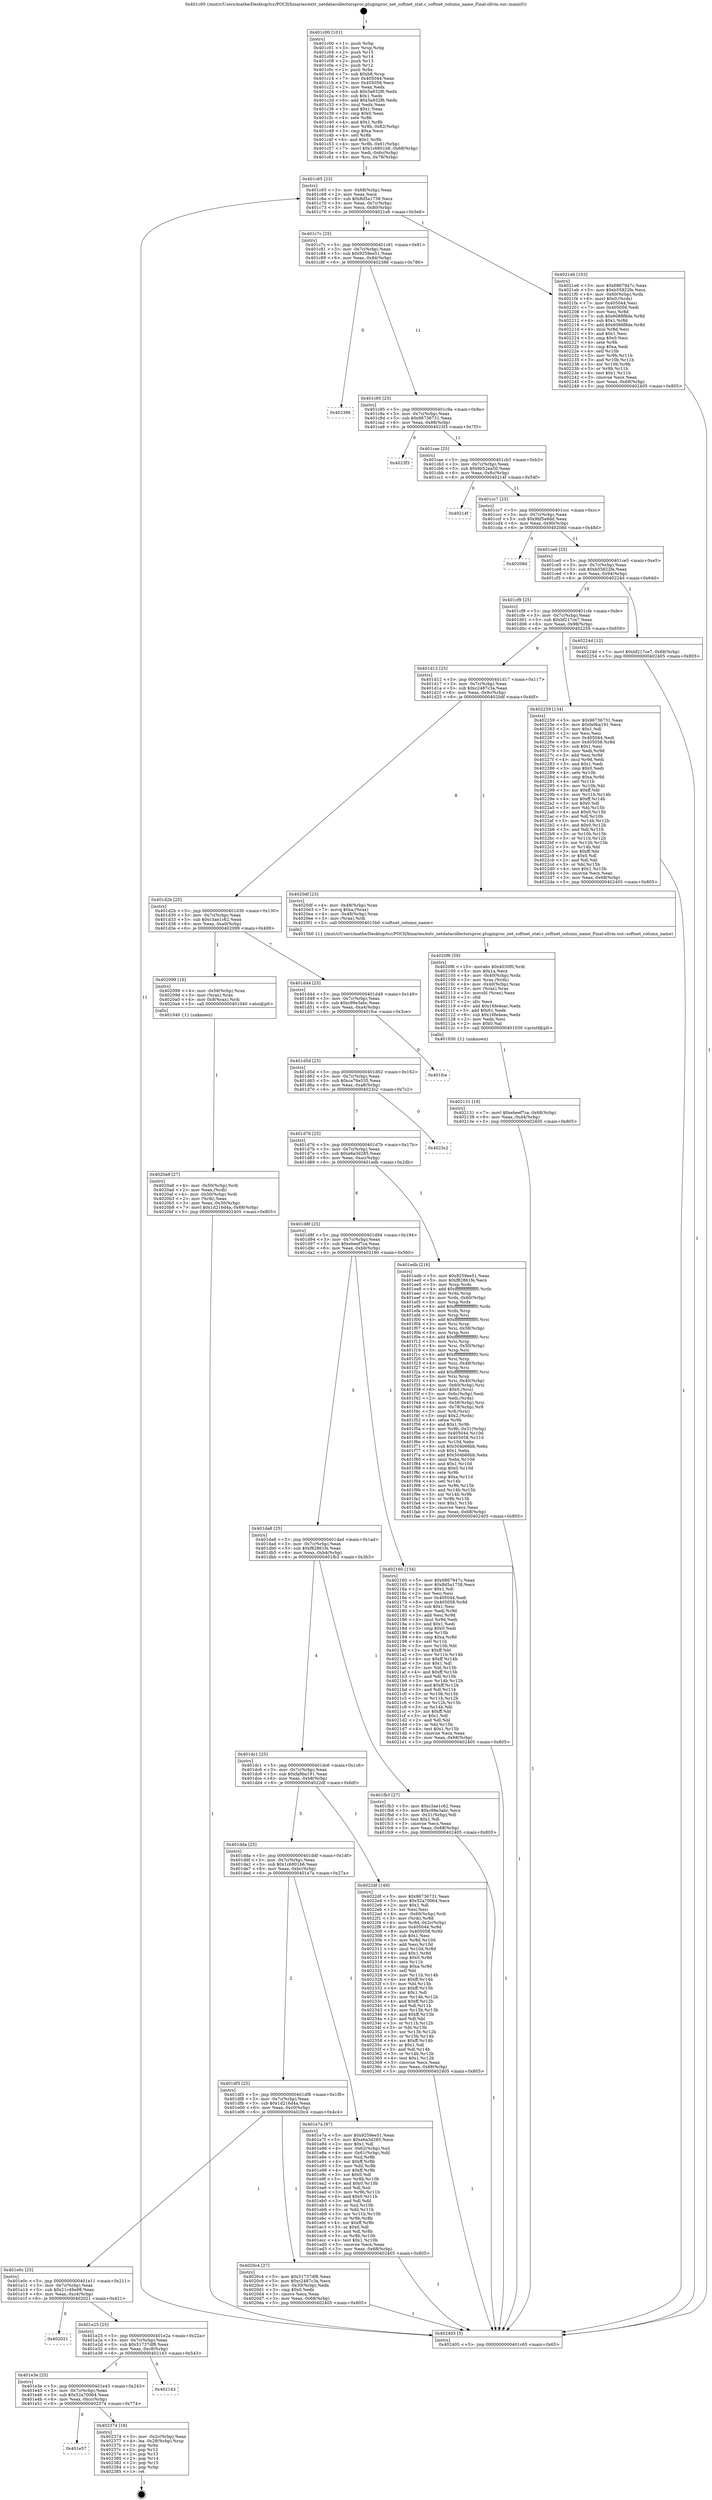 digraph "0x401c00" {
  label = "0x401c00 (/mnt/c/Users/mathe/Desktop/tcc/POCII/binaries/extr_netdatacollectorsproc.pluginproc_net_softnet_stat.c_softnet_column_name_Final-ollvm.out::main(0))"
  labelloc = "t"
  node[shape=record]

  Entry [label="",width=0.3,height=0.3,shape=circle,fillcolor=black,style=filled]
  "0x401c65" [label="{
     0x401c65 [23]\l
     | [instrs]\l
     &nbsp;&nbsp;0x401c65 \<+3\>: mov -0x68(%rbp),%eax\l
     &nbsp;&nbsp;0x401c68 \<+2\>: mov %eax,%ecx\l
     &nbsp;&nbsp;0x401c6a \<+6\>: sub $0x8d5a1738,%ecx\l
     &nbsp;&nbsp;0x401c70 \<+3\>: mov %eax,-0x7c(%rbp)\l
     &nbsp;&nbsp;0x401c73 \<+3\>: mov %ecx,-0x80(%rbp)\l
     &nbsp;&nbsp;0x401c76 \<+6\>: je 00000000004021e6 \<main+0x5e6\>\l
  }"]
  "0x4021e6" [label="{
     0x4021e6 [103]\l
     | [instrs]\l
     &nbsp;&nbsp;0x4021e6 \<+5\>: mov $0x6867947c,%eax\l
     &nbsp;&nbsp;0x4021eb \<+5\>: mov $0xb55822fe,%ecx\l
     &nbsp;&nbsp;0x4021f0 \<+4\>: mov -0x60(%rbp),%rdx\l
     &nbsp;&nbsp;0x4021f4 \<+6\>: movl $0x0,(%rdx)\l
     &nbsp;&nbsp;0x4021fa \<+7\>: mov 0x405044,%esi\l
     &nbsp;&nbsp;0x402201 \<+7\>: mov 0x405058,%edi\l
     &nbsp;&nbsp;0x402208 \<+3\>: mov %esi,%r8d\l
     &nbsp;&nbsp;0x40220b \<+7\>: sub $0x6088f8de,%r8d\l
     &nbsp;&nbsp;0x402212 \<+4\>: sub $0x1,%r8d\l
     &nbsp;&nbsp;0x402216 \<+7\>: add $0x6088f8de,%r8d\l
     &nbsp;&nbsp;0x40221d \<+4\>: imul %r8d,%esi\l
     &nbsp;&nbsp;0x402221 \<+3\>: and $0x1,%esi\l
     &nbsp;&nbsp;0x402224 \<+3\>: cmp $0x0,%esi\l
     &nbsp;&nbsp;0x402227 \<+4\>: sete %r9b\l
     &nbsp;&nbsp;0x40222b \<+3\>: cmp $0xa,%edi\l
     &nbsp;&nbsp;0x40222e \<+4\>: setl %r10b\l
     &nbsp;&nbsp;0x402232 \<+3\>: mov %r9b,%r11b\l
     &nbsp;&nbsp;0x402235 \<+3\>: and %r10b,%r11b\l
     &nbsp;&nbsp;0x402238 \<+3\>: xor %r10b,%r9b\l
     &nbsp;&nbsp;0x40223b \<+3\>: or %r9b,%r11b\l
     &nbsp;&nbsp;0x40223e \<+4\>: test $0x1,%r11b\l
     &nbsp;&nbsp;0x402242 \<+3\>: cmovne %ecx,%eax\l
     &nbsp;&nbsp;0x402245 \<+3\>: mov %eax,-0x68(%rbp)\l
     &nbsp;&nbsp;0x402248 \<+5\>: jmp 0000000000402405 \<main+0x805\>\l
  }"]
  "0x401c7c" [label="{
     0x401c7c [25]\l
     | [instrs]\l
     &nbsp;&nbsp;0x401c7c \<+5\>: jmp 0000000000401c81 \<main+0x81\>\l
     &nbsp;&nbsp;0x401c81 \<+3\>: mov -0x7c(%rbp),%eax\l
     &nbsp;&nbsp;0x401c84 \<+5\>: sub $0x9259ee51,%eax\l
     &nbsp;&nbsp;0x401c89 \<+6\>: mov %eax,-0x84(%rbp)\l
     &nbsp;&nbsp;0x401c8f \<+6\>: je 0000000000402386 \<main+0x786\>\l
  }"]
  Exit [label="",width=0.3,height=0.3,shape=circle,fillcolor=black,style=filled,peripheries=2]
  "0x402386" [label="{
     0x402386\l
  }", style=dashed]
  "0x401c95" [label="{
     0x401c95 [25]\l
     | [instrs]\l
     &nbsp;&nbsp;0x401c95 \<+5\>: jmp 0000000000401c9a \<main+0x9a\>\l
     &nbsp;&nbsp;0x401c9a \<+3\>: mov -0x7c(%rbp),%eax\l
     &nbsp;&nbsp;0x401c9d \<+5\>: sub $0x96736731,%eax\l
     &nbsp;&nbsp;0x401ca2 \<+6\>: mov %eax,-0x88(%rbp)\l
     &nbsp;&nbsp;0x401ca8 \<+6\>: je 00000000004023f3 \<main+0x7f3\>\l
  }"]
  "0x401e57" [label="{
     0x401e57\l
  }", style=dashed]
  "0x4023f3" [label="{
     0x4023f3\l
  }", style=dashed]
  "0x401cae" [label="{
     0x401cae [25]\l
     | [instrs]\l
     &nbsp;&nbsp;0x401cae \<+5\>: jmp 0000000000401cb3 \<main+0xb3\>\l
     &nbsp;&nbsp;0x401cb3 \<+3\>: mov -0x7c(%rbp),%eax\l
     &nbsp;&nbsp;0x401cb6 \<+5\>: sub $0x9b52ea50,%eax\l
     &nbsp;&nbsp;0x401cbb \<+6\>: mov %eax,-0x8c(%rbp)\l
     &nbsp;&nbsp;0x401cc1 \<+6\>: je 000000000040214f \<main+0x54f\>\l
  }"]
  "0x402374" [label="{
     0x402374 [18]\l
     | [instrs]\l
     &nbsp;&nbsp;0x402374 \<+3\>: mov -0x2c(%rbp),%eax\l
     &nbsp;&nbsp;0x402377 \<+4\>: lea -0x28(%rbp),%rsp\l
     &nbsp;&nbsp;0x40237b \<+1\>: pop %rbx\l
     &nbsp;&nbsp;0x40237c \<+2\>: pop %r12\l
     &nbsp;&nbsp;0x40237e \<+2\>: pop %r13\l
     &nbsp;&nbsp;0x402380 \<+2\>: pop %r14\l
     &nbsp;&nbsp;0x402382 \<+2\>: pop %r15\l
     &nbsp;&nbsp;0x402384 \<+1\>: pop %rbp\l
     &nbsp;&nbsp;0x402385 \<+1\>: ret\l
  }"]
  "0x40214f" [label="{
     0x40214f\l
  }", style=dashed]
  "0x401cc7" [label="{
     0x401cc7 [25]\l
     | [instrs]\l
     &nbsp;&nbsp;0x401cc7 \<+5\>: jmp 0000000000401ccc \<main+0xcc\>\l
     &nbsp;&nbsp;0x401ccc \<+3\>: mov -0x7c(%rbp),%eax\l
     &nbsp;&nbsp;0x401ccf \<+5\>: sub $0x9bf5a9dd,%eax\l
     &nbsp;&nbsp;0x401cd4 \<+6\>: mov %eax,-0x90(%rbp)\l
     &nbsp;&nbsp;0x401cda \<+6\>: je 000000000040208d \<main+0x48d\>\l
  }"]
  "0x401e3e" [label="{
     0x401e3e [25]\l
     | [instrs]\l
     &nbsp;&nbsp;0x401e3e \<+5\>: jmp 0000000000401e43 \<main+0x243\>\l
     &nbsp;&nbsp;0x401e43 \<+3\>: mov -0x7c(%rbp),%eax\l
     &nbsp;&nbsp;0x401e46 \<+5\>: sub $0x52a70064,%eax\l
     &nbsp;&nbsp;0x401e4b \<+6\>: mov %eax,-0xcc(%rbp)\l
     &nbsp;&nbsp;0x401e51 \<+6\>: je 0000000000402374 \<main+0x774\>\l
  }"]
  "0x40208d" [label="{
     0x40208d\l
  }", style=dashed]
  "0x401ce0" [label="{
     0x401ce0 [25]\l
     | [instrs]\l
     &nbsp;&nbsp;0x401ce0 \<+5\>: jmp 0000000000401ce5 \<main+0xe5\>\l
     &nbsp;&nbsp;0x401ce5 \<+3\>: mov -0x7c(%rbp),%eax\l
     &nbsp;&nbsp;0x401ce8 \<+5\>: sub $0xb55822fe,%eax\l
     &nbsp;&nbsp;0x401ced \<+6\>: mov %eax,-0x94(%rbp)\l
     &nbsp;&nbsp;0x401cf3 \<+6\>: je 000000000040224d \<main+0x64d\>\l
  }"]
  "0x402143" [label="{
     0x402143\l
  }", style=dashed]
  "0x40224d" [label="{
     0x40224d [12]\l
     | [instrs]\l
     &nbsp;&nbsp;0x40224d \<+7\>: movl $0xbf217ce7,-0x68(%rbp)\l
     &nbsp;&nbsp;0x402254 \<+5\>: jmp 0000000000402405 \<main+0x805\>\l
  }"]
  "0x401cf9" [label="{
     0x401cf9 [25]\l
     | [instrs]\l
     &nbsp;&nbsp;0x401cf9 \<+5\>: jmp 0000000000401cfe \<main+0xfe\>\l
     &nbsp;&nbsp;0x401cfe \<+3\>: mov -0x7c(%rbp),%eax\l
     &nbsp;&nbsp;0x401d01 \<+5\>: sub $0xbf217ce7,%eax\l
     &nbsp;&nbsp;0x401d06 \<+6\>: mov %eax,-0x98(%rbp)\l
     &nbsp;&nbsp;0x401d0c \<+6\>: je 0000000000402259 \<main+0x659\>\l
  }"]
  "0x401e25" [label="{
     0x401e25 [25]\l
     | [instrs]\l
     &nbsp;&nbsp;0x401e25 \<+5\>: jmp 0000000000401e2a \<main+0x22a\>\l
     &nbsp;&nbsp;0x401e2a \<+3\>: mov -0x7c(%rbp),%eax\l
     &nbsp;&nbsp;0x401e2d \<+5\>: sub $0x51737df8,%eax\l
     &nbsp;&nbsp;0x401e32 \<+6\>: mov %eax,-0xc8(%rbp)\l
     &nbsp;&nbsp;0x401e38 \<+6\>: je 0000000000402143 \<main+0x543\>\l
  }"]
  "0x402259" [label="{
     0x402259 [134]\l
     | [instrs]\l
     &nbsp;&nbsp;0x402259 \<+5\>: mov $0x96736731,%eax\l
     &nbsp;&nbsp;0x40225e \<+5\>: mov $0xfa9ba191,%ecx\l
     &nbsp;&nbsp;0x402263 \<+2\>: mov $0x1,%dl\l
     &nbsp;&nbsp;0x402265 \<+2\>: xor %esi,%esi\l
     &nbsp;&nbsp;0x402267 \<+7\>: mov 0x405044,%edi\l
     &nbsp;&nbsp;0x40226e \<+8\>: mov 0x405058,%r8d\l
     &nbsp;&nbsp;0x402276 \<+3\>: sub $0x1,%esi\l
     &nbsp;&nbsp;0x402279 \<+3\>: mov %edi,%r9d\l
     &nbsp;&nbsp;0x40227c \<+3\>: add %esi,%r9d\l
     &nbsp;&nbsp;0x40227f \<+4\>: imul %r9d,%edi\l
     &nbsp;&nbsp;0x402283 \<+3\>: and $0x1,%edi\l
     &nbsp;&nbsp;0x402286 \<+3\>: cmp $0x0,%edi\l
     &nbsp;&nbsp;0x402289 \<+4\>: sete %r10b\l
     &nbsp;&nbsp;0x40228d \<+4\>: cmp $0xa,%r8d\l
     &nbsp;&nbsp;0x402291 \<+4\>: setl %r11b\l
     &nbsp;&nbsp;0x402295 \<+3\>: mov %r10b,%bl\l
     &nbsp;&nbsp;0x402298 \<+3\>: xor $0xff,%bl\l
     &nbsp;&nbsp;0x40229b \<+3\>: mov %r11b,%r14b\l
     &nbsp;&nbsp;0x40229e \<+4\>: xor $0xff,%r14b\l
     &nbsp;&nbsp;0x4022a2 \<+3\>: xor $0x0,%dl\l
     &nbsp;&nbsp;0x4022a5 \<+3\>: mov %bl,%r15b\l
     &nbsp;&nbsp;0x4022a8 \<+4\>: and $0x0,%r15b\l
     &nbsp;&nbsp;0x4022ac \<+3\>: and %dl,%r10b\l
     &nbsp;&nbsp;0x4022af \<+3\>: mov %r14b,%r12b\l
     &nbsp;&nbsp;0x4022b2 \<+4\>: and $0x0,%r12b\l
     &nbsp;&nbsp;0x4022b6 \<+3\>: and %dl,%r11b\l
     &nbsp;&nbsp;0x4022b9 \<+3\>: or %r10b,%r15b\l
     &nbsp;&nbsp;0x4022bc \<+3\>: or %r11b,%r12b\l
     &nbsp;&nbsp;0x4022bf \<+3\>: xor %r12b,%r15b\l
     &nbsp;&nbsp;0x4022c2 \<+3\>: or %r14b,%bl\l
     &nbsp;&nbsp;0x4022c5 \<+3\>: xor $0xff,%bl\l
     &nbsp;&nbsp;0x4022c8 \<+3\>: or $0x0,%dl\l
     &nbsp;&nbsp;0x4022cb \<+2\>: and %dl,%bl\l
     &nbsp;&nbsp;0x4022cd \<+3\>: or %bl,%r15b\l
     &nbsp;&nbsp;0x4022d0 \<+4\>: test $0x1,%r15b\l
     &nbsp;&nbsp;0x4022d4 \<+3\>: cmovne %ecx,%eax\l
     &nbsp;&nbsp;0x4022d7 \<+3\>: mov %eax,-0x68(%rbp)\l
     &nbsp;&nbsp;0x4022da \<+5\>: jmp 0000000000402405 \<main+0x805\>\l
  }"]
  "0x401d12" [label="{
     0x401d12 [25]\l
     | [instrs]\l
     &nbsp;&nbsp;0x401d12 \<+5\>: jmp 0000000000401d17 \<main+0x117\>\l
     &nbsp;&nbsp;0x401d17 \<+3\>: mov -0x7c(%rbp),%eax\l
     &nbsp;&nbsp;0x401d1a \<+5\>: sub $0xc2487c3a,%eax\l
     &nbsp;&nbsp;0x401d1f \<+6\>: mov %eax,-0x9c(%rbp)\l
     &nbsp;&nbsp;0x401d25 \<+6\>: je 00000000004020df \<main+0x4df\>\l
  }"]
  "0x402021" [label="{
     0x402021\l
  }", style=dashed]
  "0x4020df" [label="{
     0x4020df [23]\l
     | [instrs]\l
     &nbsp;&nbsp;0x4020df \<+4\>: mov -0x48(%rbp),%rax\l
     &nbsp;&nbsp;0x4020e3 \<+7\>: movq $0xa,(%rax)\l
     &nbsp;&nbsp;0x4020ea \<+4\>: mov -0x48(%rbp),%rax\l
     &nbsp;&nbsp;0x4020ee \<+3\>: mov (%rax),%rdi\l
     &nbsp;&nbsp;0x4020f1 \<+5\>: call 00000000004015b0 \<softnet_column_name\>\l
     | [calls]\l
     &nbsp;&nbsp;0x4015b0 \{1\} (/mnt/c/Users/mathe/Desktop/tcc/POCII/binaries/extr_netdatacollectorsproc.pluginproc_net_softnet_stat.c_softnet_column_name_Final-ollvm.out::softnet_column_name)\l
  }"]
  "0x401d2b" [label="{
     0x401d2b [25]\l
     | [instrs]\l
     &nbsp;&nbsp;0x401d2b \<+5\>: jmp 0000000000401d30 \<main+0x130\>\l
     &nbsp;&nbsp;0x401d30 \<+3\>: mov -0x7c(%rbp),%eax\l
     &nbsp;&nbsp;0x401d33 \<+5\>: sub $0xc3ae1c62,%eax\l
     &nbsp;&nbsp;0x401d38 \<+6\>: mov %eax,-0xa0(%rbp)\l
     &nbsp;&nbsp;0x401d3e \<+6\>: je 0000000000402099 \<main+0x499\>\l
  }"]
  "0x402131" [label="{
     0x402131 [18]\l
     | [instrs]\l
     &nbsp;&nbsp;0x402131 \<+7\>: movl $0xebeef7ca,-0x68(%rbp)\l
     &nbsp;&nbsp;0x402138 \<+6\>: mov %eax,-0xd4(%rbp)\l
     &nbsp;&nbsp;0x40213e \<+5\>: jmp 0000000000402405 \<main+0x805\>\l
  }"]
  "0x402099" [label="{
     0x402099 [16]\l
     | [instrs]\l
     &nbsp;&nbsp;0x402099 \<+4\>: mov -0x58(%rbp),%rax\l
     &nbsp;&nbsp;0x40209d \<+3\>: mov (%rax),%rax\l
     &nbsp;&nbsp;0x4020a0 \<+4\>: mov 0x8(%rax),%rdi\l
     &nbsp;&nbsp;0x4020a4 \<+5\>: call 0000000000401040 \<atoi@plt\>\l
     | [calls]\l
     &nbsp;&nbsp;0x401040 \{1\} (unknown)\l
  }"]
  "0x401d44" [label="{
     0x401d44 [25]\l
     | [instrs]\l
     &nbsp;&nbsp;0x401d44 \<+5\>: jmp 0000000000401d49 \<main+0x149\>\l
     &nbsp;&nbsp;0x401d49 \<+3\>: mov -0x7c(%rbp),%eax\l
     &nbsp;&nbsp;0x401d4c \<+5\>: sub $0xc99e3abc,%eax\l
     &nbsp;&nbsp;0x401d51 \<+6\>: mov %eax,-0xa4(%rbp)\l
     &nbsp;&nbsp;0x401d57 \<+6\>: je 0000000000401fce \<main+0x3ce\>\l
  }"]
  "0x4020f6" [label="{
     0x4020f6 [59]\l
     | [instrs]\l
     &nbsp;&nbsp;0x4020f6 \<+10\>: movabs $0x4030f0,%rdi\l
     &nbsp;&nbsp;0x402100 \<+5\>: mov $0x1a,%ecx\l
     &nbsp;&nbsp;0x402105 \<+4\>: mov -0x40(%rbp),%rdx\l
     &nbsp;&nbsp;0x402109 \<+3\>: mov %rax,(%rdx)\l
     &nbsp;&nbsp;0x40210c \<+4\>: mov -0x40(%rbp),%rax\l
     &nbsp;&nbsp;0x402110 \<+3\>: mov (%rax),%rax\l
     &nbsp;&nbsp;0x402113 \<+3\>: movsbl (%rax),%eax\l
     &nbsp;&nbsp;0x402116 \<+1\>: cltd\l
     &nbsp;&nbsp;0x402117 \<+2\>: idiv %ecx\l
     &nbsp;&nbsp;0x402119 \<+6\>: add $0x16fe4eac,%edx\l
     &nbsp;&nbsp;0x40211f \<+3\>: add $0x61,%edx\l
     &nbsp;&nbsp;0x402122 \<+6\>: sub $0x16fe4eac,%edx\l
     &nbsp;&nbsp;0x402128 \<+2\>: mov %edx,%esi\l
     &nbsp;&nbsp;0x40212a \<+2\>: mov $0x0,%al\l
     &nbsp;&nbsp;0x40212c \<+5\>: call 0000000000401030 \<printf@plt\>\l
     | [calls]\l
     &nbsp;&nbsp;0x401030 \{1\} (unknown)\l
  }"]
  "0x401fce" [label="{
     0x401fce\l
  }", style=dashed]
  "0x401d5d" [label="{
     0x401d5d [25]\l
     | [instrs]\l
     &nbsp;&nbsp;0x401d5d \<+5\>: jmp 0000000000401d62 \<main+0x162\>\l
     &nbsp;&nbsp;0x401d62 \<+3\>: mov -0x7c(%rbp),%eax\l
     &nbsp;&nbsp;0x401d65 \<+5\>: sub $0xca79a535,%eax\l
     &nbsp;&nbsp;0x401d6a \<+6\>: mov %eax,-0xa8(%rbp)\l
     &nbsp;&nbsp;0x401d70 \<+6\>: je 00000000004023c2 \<main+0x7c2\>\l
  }"]
  "0x401e0c" [label="{
     0x401e0c [25]\l
     | [instrs]\l
     &nbsp;&nbsp;0x401e0c \<+5\>: jmp 0000000000401e11 \<main+0x211\>\l
     &nbsp;&nbsp;0x401e11 \<+3\>: mov -0x7c(%rbp),%eax\l
     &nbsp;&nbsp;0x401e14 \<+5\>: sub $0x21c49a98,%eax\l
     &nbsp;&nbsp;0x401e19 \<+6\>: mov %eax,-0xc4(%rbp)\l
     &nbsp;&nbsp;0x401e1f \<+6\>: je 0000000000402021 \<main+0x421\>\l
  }"]
  "0x4023c2" [label="{
     0x4023c2\l
  }", style=dashed]
  "0x401d76" [label="{
     0x401d76 [25]\l
     | [instrs]\l
     &nbsp;&nbsp;0x401d76 \<+5\>: jmp 0000000000401d7b \<main+0x17b\>\l
     &nbsp;&nbsp;0x401d7b \<+3\>: mov -0x7c(%rbp),%eax\l
     &nbsp;&nbsp;0x401d7e \<+5\>: sub $0xe6a3d285,%eax\l
     &nbsp;&nbsp;0x401d83 \<+6\>: mov %eax,-0xac(%rbp)\l
     &nbsp;&nbsp;0x401d89 \<+6\>: je 0000000000401edb \<main+0x2db\>\l
  }"]
  "0x4020c4" [label="{
     0x4020c4 [27]\l
     | [instrs]\l
     &nbsp;&nbsp;0x4020c4 \<+5\>: mov $0x51737df8,%eax\l
     &nbsp;&nbsp;0x4020c9 \<+5\>: mov $0xc2487c3a,%ecx\l
     &nbsp;&nbsp;0x4020ce \<+3\>: mov -0x30(%rbp),%edx\l
     &nbsp;&nbsp;0x4020d1 \<+3\>: cmp $0x0,%edx\l
     &nbsp;&nbsp;0x4020d4 \<+3\>: cmove %ecx,%eax\l
     &nbsp;&nbsp;0x4020d7 \<+3\>: mov %eax,-0x68(%rbp)\l
     &nbsp;&nbsp;0x4020da \<+5\>: jmp 0000000000402405 \<main+0x805\>\l
  }"]
  "0x401edb" [label="{
     0x401edb [216]\l
     | [instrs]\l
     &nbsp;&nbsp;0x401edb \<+5\>: mov $0x9259ee51,%eax\l
     &nbsp;&nbsp;0x401ee0 \<+5\>: mov $0xf82861fe,%ecx\l
     &nbsp;&nbsp;0x401ee5 \<+3\>: mov %rsp,%rdx\l
     &nbsp;&nbsp;0x401ee8 \<+4\>: add $0xfffffffffffffff0,%rdx\l
     &nbsp;&nbsp;0x401eec \<+3\>: mov %rdx,%rsp\l
     &nbsp;&nbsp;0x401eef \<+4\>: mov %rdx,-0x60(%rbp)\l
     &nbsp;&nbsp;0x401ef3 \<+3\>: mov %rsp,%rdx\l
     &nbsp;&nbsp;0x401ef6 \<+4\>: add $0xfffffffffffffff0,%rdx\l
     &nbsp;&nbsp;0x401efa \<+3\>: mov %rdx,%rsp\l
     &nbsp;&nbsp;0x401efd \<+3\>: mov %rsp,%rsi\l
     &nbsp;&nbsp;0x401f00 \<+4\>: add $0xfffffffffffffff0,%rsi\l
     &nbsp;&nbsp;0x401f04 \<+3\>: mov %rsi,%rsp\l
     &nbsp;&nbsp;0x401f07 \<+4\>: mov %rsi,-0x58(%rbp)\l
     &nbsp;&nbsp;0x401f0b \<+3\>: mov %rsp,%rsi\l
     &nbsp;&nbsp;0x401f0e \<+4\>: add $0xfffffffffffffff0,%rsi\l
     &nbsp;&nbsp;0x401f12 \<+3\>: mov %rsi,%rsp\l
     &nbsp;&nbsp;0x401f15 \<+4\>: mov %rsi,-0x50(%rbp)\l
     &nbsp;&nbsp;0x401f19 \<+3\>: mov %rsp,%rsi\l
     &nbsp;&nbsp;0x401f1c \<+4\>: add $0xfffffffffffffff0,%rsi\l
     &nbsp;&nbsp;0x401f20 \<+3\>: mov %rsi,%rsp\l
     &nbsp;&nbsp;0x401f23 \<+4\>: mov %rsi,-0x48(%rbp)\l
     &nbsp;&nbsp;0x401f27 \<+3\>: mov %rsp,%rsi\l
     &nbsp;&nbsp;0x401f2a \<+4\>: add $0xfffffffffffffff0,%rsi\l
     &nbsp;&nbsp;0x401f2e \<+3\>: mov %rsi,%rsp\l
     &nbsp;&nbsp;0x401f31 \<+4\>: mov %rsi,-0x40(%rbp)\l
     &nbsp;&nbsp;0x401f35 \<+4\>: mov -0x60(%rbp),%rsi\l
     &nbsp;&nbsp;0x401f39 \<+6\>: movl $0x0,(%rsi)\l
     &nbsp;&nbsp;0x401f3f \<+3\>: mov -0x6c(%rbp),%edi\l
     &nbsp;&nbsp;0x401f42 \<+2\>: mov %edi,(%rdx)\l
     &nbsp;&nbsp;0x401f44 \<+4\>: mov -0x58(%rbp),%rsi\l
     &nbsp;&nbsp;0x401f48 \<+4\>: mov -0x78(%rbp),%r8\l
     &nbsp;&nbsp;0x401f4c \<+3\>: mov %r8,(%rsi)\l
     &nbsp;&nbsp;0x401f4f \<+3\>: cmpl $0x2,(%rdx)\l
     &nbsp;&nbsp;0x401f52 \<+4\>: setne %r9b\l
     &nbsp;&nbsp;0x401f56 \<+4\>: and $0x1,%r9b\l
     &nbsp;&nbsp;0x401f5a \<+4\>: mov %r9b,-0x31(%rbp)\l
     &nbsp;&nbsp;0x401f5e \<+8\>: mov 0x405044,%r10d\l
     &nbsp;&nbsp;0x401f66 \<+8\>: mov 0x405058,%r11d\l
     &nbsp;&nbsp;0x401f6e \<+3\>: mov %r10d,%ebx\l
     &nbsp;&nbsp;0x401f71 \<+6\>: sub $0x504b66bb,%ebx\l
     &nbsp;&nbsp;0x401f77 \<+3\>: sub $0x1,%ebx\l
     &nbsp;&nbsp;0x401f7a \<+6\>: add $0x504b66bb,%ebx\l
     &nbsp;&nbsp;0x401f80 \<+4\>: imul %ebx,%r10d\l
     &nbsp;&nbsp;0x401f84 \<+4\>: and $0x1,%r10d\l
     &nbsp;&nbsp;0x401f88 \<+4\>: cmp $0x0,%r10d\l
     &nbsp;&nbsp;0x401f8c \<+4\>: sete %r9b\l
     &nbsp;&nbsp;0x401f90 \<+4\>: cmp $0xa,%r11d\l
     &nbsp;&nbsp;0x401f94 \<+4\>: setl %r14b\l
     &nbsp;&nbsp;0x401f98 \<+3\>: mov %r9b,%r15b\l
     &nbsp;&nbsp;0x401f9b \<+3\>: and %r14b,%r15b\l
     &nbsp;&nbsp;0x401f9e \<+3\>: xor %r14b,%r9b\l
     &nbsp;&nbsp;0x401fa1 \<+3\>: or %r9b,%r15b\l
     &nbsp;&nbsp;0x401fa4 \<+4\>: test $0x1,%r15b\l
     &nbsp;&nbsp;0x401fa8 \<+3\>: cmovne %ecx,%eax\l
     &nbsp;&nbsp;0x401fab \<+3\>: mov %eax,-0x68(%rbp)\l
     &nbsp;&nbsp;0x401fae \<+5\>: jmp 0000000000402405 \<main+0x805\>\l
  }"]
  "0x401d8f" [label="{
     0x401d8f [25]\l
     | [instrs]\l
     &nbsp;&nbsp;0x401d8f \<+5\>: jmp 0000000000401d94 \<main+0x194\>\l
     &nbsp;&nbsp;0x401d94 \<+3\>: mov -0x7c(%rbp),%eax\l
     &nbsp;&nbsp;0x401d97 \<+5\>: sub $0xebeef7ca,%eax\l
     &nbsp;&nbsp;0x401d9c \<+6\>: mov %eax,-0xb0(%rbp)\l
     &nbsp;&nbsp;0x401da2 \<+6\>: je 0000000000402160 \<main+0x560\>\l
  }"]
  "0x4020a9" [label="{
     0x4020a9 [27]\l
     | [instrs]\l
     &nbsp;&nbsp;0x4020a9 \<+4\>: mov -0x50(%rbp),%rdi\l
     &nbsp;&nbsp;0x4020ad \<+2\>: mov %eax,(%rdi)\l
     &nbsp;&nbsp;0x4020af \<+4\>: mov -0x50(%rbp),%rdi\l
     &nbsp;&nbsp;0x4020b3 \<+2\>: mov (%rdi),%eax\l
     &nbsp;&nbsp;0x4020b5 \<+3\>: mov %eax,-0x30(%rbp)\l
     &nbsp;&nbsp;0x4020b8 \<+7\>: movl $0x1d216d4a,-0x68(%rbp)\l
     &nbsp;&nbsp;0x4020bf \<+5\>: jmp 0000000000402405 \<main+0x805\>\l
  }"]
  "0x402160" [label="{
     0x402160 [134]\l
     | [instrs]\l
     &nbsp;&nbsp;0x402160 \<+5\>: mov $0x6867947c,%eax\l
     &nbsp;&nbsp;0x402165 \<+5\>: mov $0x8d5a1738,%ecx\l
     &nbsp;&nbsp;0x40216a \<+2\>: mov $0x1,%dl\l
     &nbsp;&nbsp;0x40216c \<+2\>: xor %esi,%esi\l
     &nbsp;&nbsp;0x40216e \<+7\>: mov 0x405044,%edi\l
     &nbsp;&nbsp;0x402175 \<+8\>: mov 0x405058,%r8d\l
     &nbsp;&nbsp;0x40217d \<+3\>: sub $0x1,%esi\l
     &nbsp;&nbsp;0x402180 \<+3\>: mov %edi,%r9d\l
     &nbsp;&nbsp;0x402183 \<+3\>: add %esi,%r9d\l
     &nbsp;&nbsp;0x402186 \<+4\>: imul %r9d,%edi\l
     &nbsp;&nbsp;0x40218a \<+3\>: and $0x1,%edi\l
     &nbsp;&nbsp;0x40218d \<+3\>: cmp $0x0,%edi\l
     &nbsp;&nbsp;0x402190 \<+4\>: sete %r10b\l
     &nbsp;&nbsp;0x402194 \<+4\>: cmp $0xa,%r8d\l
     &nbsp;&nbsp;0x402198 \<+4\>: setl %r11b\l
     &nbsp;&nbsp;0x40219c \<+3\>: mov %r10b,%bl\l
     &nbsp;&nbsp;0x40219f \<+3\>: xor $0xff,%bl\l
     &nbsp;&nbsp;0x4021a2 \<+3\>: mov %r11b,%r14b\l
     &nbsp;&nbsp;0x4021a5 \<+4\>: xor $0xff,%r14b\l
     &nbsp;&nbsp;0x4021a9 \<+3\>: xor $0x1,%dl\l
     &nbsp;&nbsp;0x4021ac \<+3\>: mov %bl,%r15b\l
     &nbsp;&nbsp;0x4021af \<+4\>: and $0xff,%r15b\l
     &nbsp;&nbsp;0x4021b3 \<+3\>: and %dl,%r10b\l
     &nbsp;&nbsp;0x4021b6 \<+3\>: mov %r14b,%r12b\l
     &nbsp;&nbsp;0x4021b9 \<+4\>: and $0xff,%r12b\l
     &nbsp;&nbsp;0x4021bd \<+3\>: and %dl,%r11b\l
     &nbsp;&nbsp;0x4021c0 \<+3\>: or %r10b,%r15b\l
     &nbsp;&nbsp;0x4021c3 \<+3\>: or %r11b,%r12b\l
     &nbsp;&nbsp;0x4021c6 \<+3\>: xor %r12b,%r15b\l
     &nbsp;&nbsp;0x4021c9 \<+3\>: or %r14b,%bl\l
     &nbsp;&nbsp;0x4021cc \<+3\>: xor $0xff,%bl\l
     &nbsp;&nbsp;0x4021cf \<+3\>: or $0x1,%dl\l
     &nbsp;&nbsp;0x4021d2 \<+2\>: and %dl,%bl\l
     &nbsp;&nbsp;0x4021d4 \<+3\>: or %bl,%r15b\l
     &nbsp;&nbsp;0x4021d7 \<+4\>: test $0x1,%r15b\l
     &nbsp;&nbsp;0x4021db \<+3\>: cmovne %ecx,%eax\l
     &nbsp;&nbsp;0x4021de \<+3\>: mov %eax,-0x68(%rbp)\l
     &nbsp;&nbsp;0x4021e1 \<+5\>: jmp 0000000000402405 \<main+0x805\>\l
  }"]
  "0x401da8" [label="{
     0x401da8 [25]\l
     | [instrs]\l
     &nbsp;&nbsp;0x401da8 \<+5\>: jmp 0000000000401dad \<main+0x1ad\>\l
     &nbsp;&nbsp;0x401dad \<+3\>: mov -0x7c(%rbp),%eax\l
     &nbsp;&nbsp;0x401db0 \<+5\>: sub $0xf82861fe,%eax\l
     &nbsp;&nbsp;0x401db5 \<+6\>: mov %eax,-0xb4(%rbp)\l
     &nbsp;&nbsp;0x401dbb \<+6\>: je 0000000000401fb3 \<main+0x3b3\>\l
  }"]
  "0x401c00" [label="{
     0x401c00 [101]\l
     | [instrs]\l
     &nbsp;&nbsp;0x401c00 \<+1\>: push %rbp\l
     &nbsp;&nbsp;0x401c01 \<+3\>: mov %rsp,%rbp\l
     &nbsp;&nbsp;0x401c04 \<+2\>: push %r15\l
     &nbsp;&nbsp;0x401c06 \<+2\>: push %r14\l
     &nbsp;&nbsp;0x401c08 \<+2\>: push %r13\l
     &nbsp;&nbsp;0x401c0a \<+2\>: push %r12\l
     &nbsp;&nbsp;0x401c0c \<+1\>: push %rbx\l
     &nbsp;&nbsp;0x401c0d \<+7\>: sub $0xb8,%rsp\l
     &nbsp;&nbsp;0x401c14 \<+7\>: mov 0x405044,%eax\l
     &nbsp;&nbsp;0x401c1b \<+7\>: mov 0x405058,%ecx\l
     &nbsp;&nbsp;0x401c22 \<+2\>: mov %eax,%edx\l
     &nbsp;&nbsp;0x401c24 \<+6\>: sub $0x5a932f6,%edx\l
     &nbsp;&nbsp;0x401c2a \<+3\>: sub $0x1,%edx\l
     &nbsp;&nbsp;0x401c2d \<+6\>: add $0x5a932f6,%edx\l
     &nbsp;&nbsp;0x401c33 \<+3\>: imul %edx,%eax\l
     &nbsp;&nbsp;0x401c36 \<+3\>: and $0x1,%eax\l
     &nbsp;&nbsp;0x401c39 \<+3\>: cmp $0x0,%eax\l
     &nbsp;&nbsp;0x401c3c \<+4\>: sete %r8b\l
     &nbsp;&nbsp;0x401c40 \<+4\>: and $0x1,%r8b\l
     &nbsp;&nbsp;0x401c44 \<+4\>: mov %r8b,-0x62(%rbp)\l
     &nbsp;&nbsp;0x401c48 \<+3\>: cmp $0xa,%ecx\l
     &nbsp;&nbsp;0x401c4b \<+4\>: setl %r8b\l
     &nbsp;&nbsp;0x401c4f \<+4\>: and $0x1,%r8b\l
     &nbsp;&nbsp;0x401c53 \<+4\>: mov %r8b,-0x61(%rbp)\l
     &nbsp;&nbsp;0x401c57 \<+7\>: movl $0x1c6801b6,-0x68(%rbp)\l
     &nbsp;&nbsp;0x401c5e \<+3\>: mov %edi,-0x6c(%rbp)\l
     &nbsp;&nbsp;0x401c61 \<+4\>: mov %rsi,-0x78(%rbp)\l
  }"]
  "0x401fb3" [label="{
     0x401fb3 [27]\l
     | [instrs]\l
     &nbsp;&nbsp;0x401fb3 \<+5\>: mov $0xc3ae1c62,%eax\l
     &nbsp;&nbsp;0x401fb8 \<+5\>: mov $0xc99e3abc,%ecx\l
     &nbsp;&nbsp;0x401fbd \<+3\>: mov -0x31(%rbp),%dl\l
     &nbsp;&nbsp;0x401fc0 \<+3\>: test $0x1,%dl\l
     &nbsp;&nbsp;0x401fc3 \<+3\>: cmovne %ecx,%eax\l
     &nbsp;&nbsp;0x401fc6 \<+3\>: mov %eax,-0x68(%rbp)\l
     &nbsp;&nbsp;0x401fc9 \<+5\>: jmp 0000000000402405 \<main+0x805\>\l
  }"]
  "0x401dc1" [label="{
     0x401dc1 [25]\l
     | [instrs]\l
     &nbsp;&nbsp;0x401dc1 \<+5\>: jmp 0000000000401dc6 \<main+0x1c6\>\l
     &nbsp;&nbsp;0x401dc6 \<+3\>: mov -0x7c(%rbp),%eax\l
     &nbsp;&nbsp;0x401dc9 \<+5\>: sub $0xfa9ba191,%eax\l
     &nbsp;&nbsp;0x401dce \<+6\>: mov %eax,-0xb8(%rbp)\l
     &nbsp;&nbsp;0x401dd4 \<+6\>: je 00000000004022df \<main+0x6df\>\l
  }"]
  "0x402405" [label="{
     0x402405 [5]\l
     | [instrs]\l
     &nbsp;&nbsp;0x402405 \<+5\>: jmp 0000000000401c65 \<main+0x65\>\l
  }"]
  "0x4022df" [label="{
     0x4022df [149]\l
     | [instrs]\l
     &nbsp;&nbsp;0x4022df \<+5\>: mov $0x96736731,%eax\l
     &nbsp;&nbsp;0x4022e4 \<+5\>: mov $0x52a70064,%ecx\l
     &nbsp;&nbsp;0x4022e9 \<+2\>: mov $0x1,%dl\l
     &nbsp;&nbsp;0x4022eb \<+2\>: xor %esi,%esi\l
     &nbsp;&nbsp;0x4022ed \<+4\>: mov -0x60(%rbp),%rdi\l
     &nbsp;&nbsp;0x4022f1 \<+3\>: mov (%rdi),%r8d\l
     &nbsp;&nbsp;0x4022f4 \<+4\>: mov %r8d,-0x2c(%rbp)\l
     &nbsp;&nbsp;0x4022f8 \<+8\>: mov 0x405044,%r8d\l
     &nbsp;&nbsp;0x402300 \<+8\>: mov 0x405058,%r9d\l
     &nbsp;&nbsp;0x402308 \<+3\>: sub $0x1,%esi\l
     &nbsp;&nbsp;0x40230b \<+3\>: mov %r8d,%r10d\l
     &nbsp;&nbsp;0x40230e \<+3\>: add %esi,%r10d\l
     &nbsp;&nbsp;0x402311 \<+4\>: imul %r10d,%r8d\l
     &nbsp;&nbsp;0x402315 \<+4\>: and $0x1,%r8d\l
     &nbsp;&nbsp;0x402319 \<+4\>: cmp $0x0,%r8d\l
     &nbsp;&nbsp;0x40231d \<+4\>: sete %r11b\l
     &nbsp;&nbsp;0x402321 \<+4\>: cmp $0xa,%r9d\l
     &nbsp;&nbsp;0x402325 \<+3\>: setl %bl\l
     &nbsp;&nbsp;0x402328 \<+3\>: mov %r11b,%r14b\l
     &nbsp;&nbsp;0x40232b \<+4\>: xor $0xff,%r14b\l
     &nbsp;&nbsp;0x40232f \<+3\>: mov %bl,%r15b\l
     &nbsp;&nbsp;0x402332 \<+4\>: xor $0xff,%r15b\l
     &nbsp;&nbsp;0x402336 \<+3\>: xor $0x1,%dl\l
     &nbsp;&nbsp;0x402339 \<+3\>: mov %r14b,%r12b\l
     &nbsp;&nbsp;0x40233c \<+4\>: and $0xff,%r12b\l
     &nbsp;&nbsp;0x402340 \<+3\>: and %dl,%r11b\l
     &nbsp;&nbsp;0x402343 \<+3\>: mov %r15b,%r13b\l
     &nbsp;&nbsp;0x402346 \<+4\>: and $0xff,%r13b\l
     &nbsp;&nbsp;0x40234a \<+2\>: and %dl,%bl\l
     &nbsp;&nbsp;0x40234c \<+3\>: or %r11b,%r12b\l
     &nbsp;&nbsp;0x40234f \<+3\>: or %bl,%r13b\l
     &nbsp;&nbsp;0x402352 \<+3\>: xor %r13b,%r12b\l
     &nbsp;&nbsp;0x402355 \<+3\>: or %r15b,%r14b\l
     &nbsp;&nbsp;0x402358 \<+4\>: xor $0xff,%r14b\l
     &nbsp;&nbsp;0x40235c \<+3\>: or $0x1,%dl\l
     &nbsp;&nbsp;0x40235f \<+3\>: and %dl,%r14b\l
     &nbsp;&nbsp;0x402362 \<+3\>: or %r14b,%r12b\l
     &nbsp;&nbsp;0x402365 \<+4\>: test $0x1,%r12b\l
     &nbsp;&nbsp;0x402369 \<+3\>: cmovne %ecx,%eax\l
     &nbsp;&nbsp;0x40236c \<+3\>: mov %eax,-0x68(%rbp)\l
     &nbsp;&nbsp;0x40236f \<+5\>: jmp 0000000000402405 \<main+0x805\>\l
  }"]
  "0x401dda" [label="{
     0x401dda [25]\l
     | [instrs]\l
     &nbsp;&nbsp;0x401dda \<+5\>: jmp 0000000000401ddf \<main+0x1df\>\l
     &nbsp;&nbsp;0x401ddf \<+3\>: mov -0x7c(%rbp),%eax\l
     &nbsp;&nbsp;0x401de2 \<+5\>: sub $0x1c6801b6,%eax\l
     &nbsp;&nbsp;0x401de7 \<+6\>: mov %eax,-0xbc(%rbp)\l
     &nbsp;&nbsp;0x401ded \<+6\>: je 0000000000401e7a \<main+0x27a\>\l
  }"]
  "0x401df3" [label="{
     0x401df3 [25]\l
     | [instrs]\l
     &nbsp;&nbsp;0x401df3 \<+5\>: jmp 0000000000401df8 \<main+0x1f8\>\l
     &nbsp;&nbsp;0x401df8 \<+3\>: mov -0x7c(%rbp),%eax\l
     &nbsp;&nbsp;0x401dfb \<+5\>: sub $0x1d216d4a,%eax\l
     &nbsp;&nbsp;0x401e00 \<+6\>: mov %eax,-0xc0(%rbp)\l
     &nbsp;&nbsp;0x401e06 \<+6\>: je 00000000004020c4 \<main+0x4c4\>\l
  }"]
  "0x401e7a" [label="{
     0x401e7a [97]\l
     | [instrs]\l
     &nbsp;&nbsp;0x401e7a \<+5\>: mov $0x9259ee51,%eax\l
     &nbsp;&nbsp;0x401e7f \<+5\>: mov $0xe6a3d285,%ecx\l
     &nbsp;&nbsp;0x401e84 \<+2\>: mov $0x1,%dl\l
     &nbsp;&nbsp;0x401e86 \<+4\>: mov -0x62(%rbp),%sil\l
     &nbsp;&nbsp;0x401e8a \<+4\>: mov -0x61(%rbp),%dil\l
     &nbsp;&nbsp;0x401e8e \<+3\>: mov %sil,%r8b\l
     &nbsp;&nbsp;0x401e91 \<+4\>: xor $0xff,%r8b\l
     &nbsp;&nbsp;0x401e95 \<+3\>: mov %dil,%r9b\l
     &nbsp;&nbsp;0x401e98 \<+4\>: xor $0xff,%r9b\l
     &nbsp;&nbsp;0x401e9c \<+3\>: xor $0x0,%dl\l
     &nbsp;&nbsp;0x401e9f \<+3\>: mov %r8b,%r10b\l
     &nbsp;&nbsp;0x401ea2 \<+4\>: and $0x0,%r10b\l
     &nbsp;&nbsp;0x401ea6 \<+3\>: and %dl,%sil\l
     &nbsp;&nbsp;0x401ea9 \<+3\>: mov %r9b,%r11b\l
     &nbsp;&nbsp;0x401eac \<+4\>: and $0x0,%r11b\l
     &nbsp;&nbsp;0x401eb0 \<+3\>: and %dl,%dil\l
     &nbsp;&nbsp;0x401eb3 \<+3\>: or %sil,%r10b\l
     &nbsp;&nbsp;0x401eb6 \<+3\>: or %dil,%r11b\l
     &nbsp;&nbsp;0x401eb9 \<+3\>: xor %r11b,%r10b\l
     &nbsp;&nbsp;0x401ebc \<+3\>: or %r9b,%r8b\l
     &nbsp;&nbsp;0x401ebf \<+4\>: xor $0xff,%r8b\l
     &nbsp;&nbsp;0x401ec3 \<+3\>: or $0x0,%dl\l
     &nbsp;&nbsp;0x401ec6 \<+3\>: and %dl,%r8b\l
     &nbsp;&nbsp;0x401ec9 \<+3\>: or %r8b,%r10b\l
     &nbsp;&nbsp;0x401ecc \<+4\>: test $0x1,%r10b\l
     &nbsp;&nbsp;0x401ed0 \<+3\>: cmovne %ecx,%eax\l
     &nbsp;&nbsp;0x401ed3 \<+3\>: mov %eax,-0x68(%rbp)\l
     &nbsp;&nbsp;0x401ed6 \<+5\>: jmp 0000000000402405 \<main+0x805\>\l
  }"]
  Entry -> "0x401c00" [label=" 1"]
  "0x401c65" -> "0x4021e6" [label=" 1"]
  "0x401c65" -> "0x401c7c" [label=" 11"]
  "0x402374" -> Exit [label=" 1"]
  "0x401c7c" -> "0x402386" [label=" 0"]
  "0x401c7c" -> "0x401c95" [label=" 11"]
  "0x401e3e" -> "0x401e57" [label=" 0"]
  "0x401c95" -> "0x4023f3" [label=" 0"]
  "0x401c95" -> "0x401cae" [label=" 11"]
  "0x401e3e" -> "0x402374" [label=" 1"]
  "0x401cae" -> "0x40214f" [label=" 0"]
  "0x401cae" -> "0x401cc7" [label=" 11"]
  "0x401e25" -> "0x401e3e" [label=" 1"]
  "0x401cc7" -> "0x40208d" [label=" 0"]
  "0x401cc7" -> "0x401ce0" [label=" 11"]
  "0x401e25" -> "0x402143" [label=" 0"]
  "0x401ce0" -> "0x40224d" [label=" 1"]
  "0x401ce0" -> "0x401cf9" [label=" 10"]
  "0x401e0c" -> "0x401e25" [label=" 1"]
  "0x401cf9" -> "0x402259" [label=" 1"]
  "0x401cf9" -> "0x401d12" [label=" 9"]
  "0x401e0c" -> "0x402021" [label=" 0"]
  "0x401d12" -> "0x4020df" [label=" 1"]
  "0x401d12" -> "0x401d2b" [label=" 8"]
  "0x4022df" -> "0x402405" [label=" 1"]
  "0x401d2b" -> "0x402099" [label=" 1"]
  "0x401d2b" -> "0x401d44" [label=" 7"]
  "0x402259" -> "0x402405" [label=" 1"]
  "0x401d44" -> "0x401fce" [label=" 0"]
  "0x401d44" -> "0x401d5d" [label=" 7"]
  "0x40224d" -> "0x402405" [label=" 1"]
  "0x401d5d" -> "0x4023c2" [label=" 0"]
  "0x401d5d" -> "0x401d76" [label=" 7"]
  "0x4021e6" -> "0x402405" [label=" 1"]
  "0x401d76" -> "0x401edb" [label=" 1"]
  "0x401d76" -> "0x401d8f" [label=" 6"]
  "0x402160" -> "0x402405" [label=" 1"]
  "0x401d8f" -> "0x402160" [label=" 1"]
  "0x401d8f" -> "0x401da8" [label=" 5"]
  "0x4020f6" -> "0x402131" [label=" 1"]
  "0x401da8" -> "0x401fb3" [label=" 1"]
  "0x401da8" -> "0x401dc1" [label=" 4"]
  "0x4020df" -> "0x4020f6" [label=" 1"]
  "0x401dc1" -> "0x4022df" [label=" 1"]
  "0x401dc1" -> "0x401dda" [label=" 3"]
  "0x4020c4" -> "0x402405" [label=" 1"]
  "0x401dda" -> "0x401e7a" [label=" 1"]
  "0x401dda" -> "0x401df3" [label=" 2"]
  "0x401e7a" -> "0x402405" [label=" 1"]
  "0x401c00" -> "0x401c65" [label=" 1"]
  "0x402405" -> "0x401c65" [label=" 11"]
  "0x401edb" -> "0x402405" [label=" 1"]
  "0x401fb3" -> "0x402405" [label=" 1"]
  "0x402099" -> "0x4020a9" [label=" 1"]
  "0x4020a9" -> "0x402405" [label=" 1"]
  "0x402131" -> "0x402405" [label=" 1"]
  "0x401df3" -> "0x4020c4" [label=" 1"]
  "0x401df3" -> "0x401e0c" [label=" 1"]
}
